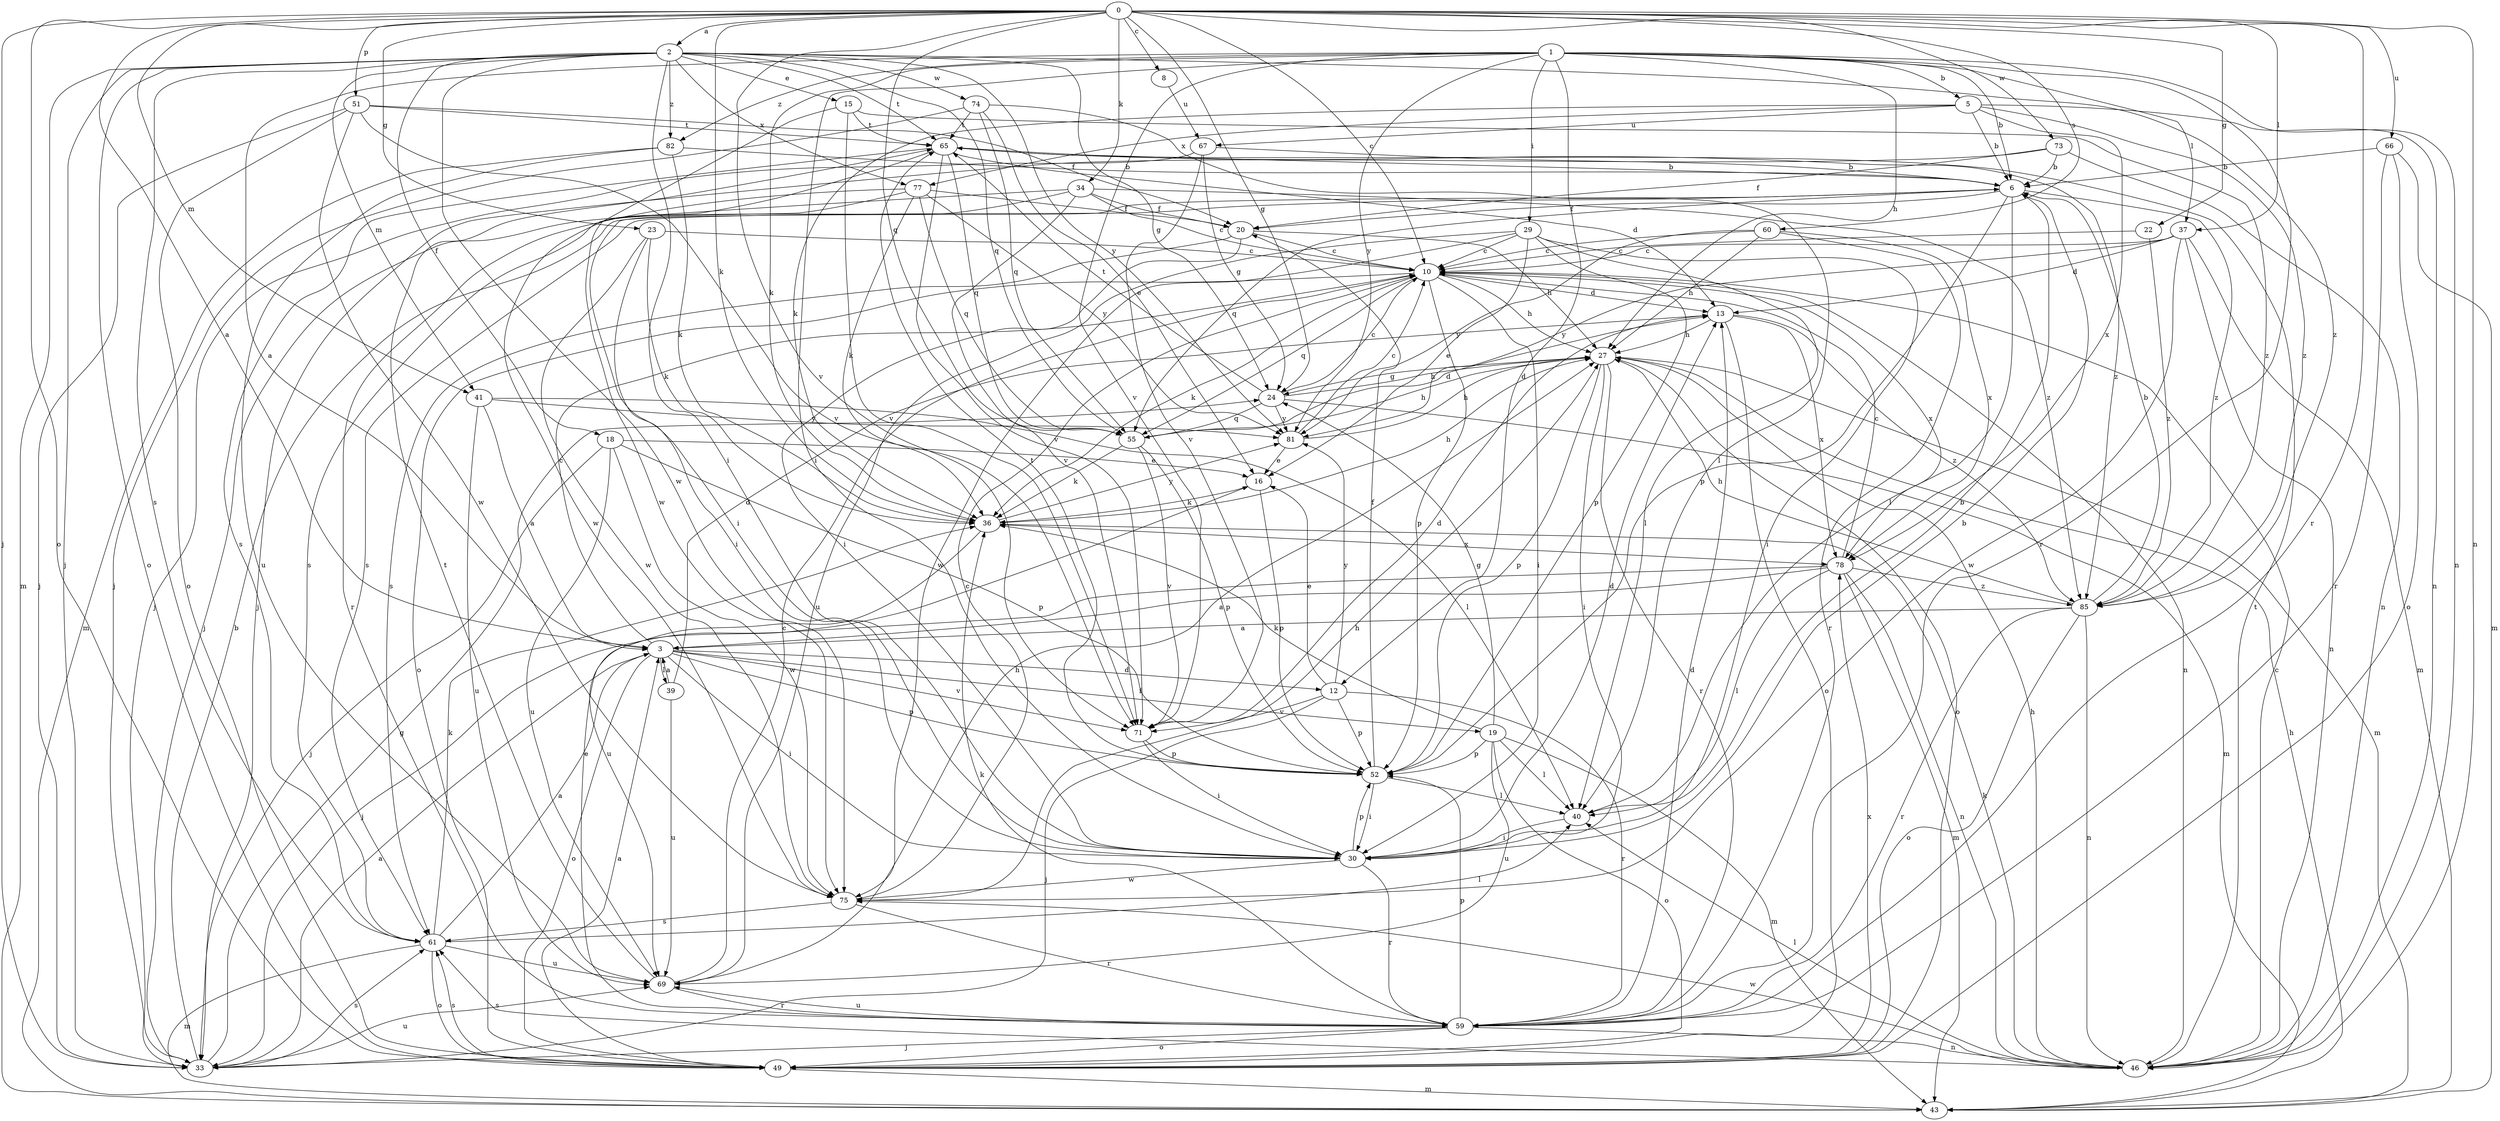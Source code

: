 strict digraph  {
0;
1;
2;
3;
5;
6;
8;
10;
12;
13;
15;
16;
18;
19;
20;
22;
23;
24;
27;
29;
30;
33;
34;
36;
37;
39;
40;
41;
43;
46;
49;
51;
52;
55;
59;
60;
61;
65;
66;
67;
69;
71;
73;
74;
75;
77;
78;
81;
82;
85;
0 -> 2  [label=a];
0 -> 3  [label=a];
0 -> 8  [label=c];
0 -> 10  [label=c];
0 -> 22  [label=g];
0 -> 23  [label=g];
0 -> 24  [label=g];
0 -> 33  [label=j];
0 -> 34  [label=k];
0 -> 36  [label=k];
0 -> 37  [label=l];
0 -> 41  [label=m];
0 -> 46  [label=n];
0 -> 49  [label=o];
0 -> 51  [label=p];
0 -> 55  [label=q];
0 -> 59  [label=r];
0 -> 60  [label=s];
0 -> 66  [label=u];
0 -> 71  [label=v];
0 -> 73  [label=w];
1 -> 3  [label=a];
1 -> 5  [label=b];
1 -> 6  [label=b];
1 -> 12  [label=d];
1 -> 27  [label=h];
1 -> 29  [label=i];
1 -> 30  [label=i];
1 -> 36  [label=k];
1 -> 37  [label=l];
1 -> 46  [label=n];
1 -> 59  [label=r];
1 -> 71  [label=v];
1 -> 81  [label=y];
1 -> 82  [label=z];
2 -> 15  [label=e];
2 -> 18  [label=f];
2 -> 24  [label=g];
2 -> 30  [label=i];
2 -> 33  [label=j];
2 -> 41  [label=m];
2 -> 43  [label=m];
2 -> 49  [label=o];
2 -> 55  [label=q];
2 -> 61  [label=s];
2 -> 65  [label=t];
2 -> 74  [label=w];
2 -> 75  [label=w];
2 -> 77  [label=x];
2 -> 81  [label=y];
2 -> 82  [label=z];
2 -> 85  [label=z];
3 -> 10  [label=c];
3 -> 12  [label=d];
3 -> 19  [label=f];
3 -> 30  [label=i];
3 -> 39  [label=l];
3 -> 49  [label=o];
3 -> 52  [label=p];
3 -> 71  [label=v];
5 -> 6  [label=b];
5 -> 36  [label=k];
5 -> 46  [label=n];
5 -> 67  [label=u];
5 -> 77  [label=x];
5 -> 78  [label=x];
5 -> 85  [label=z];
6 -> 20  [label=f];
6 -> 40  [label=l];
6 -> 52  [label=p];
6 -> 55  [label=q];
6 -> 61  [label=s];
6 -> 85  [label=z];
8 -> 67  [label=u];
10 -> 13  [label=d];
10 -> 27  [label=h];
10 -> 30  [label=i];
10 -> 36  [label=k];
10 -> 46  [label=n];
10 -> 49  [label=o];
10 -> 52  [label=p];
10 -> 55  [label=q];
10 -> 78  [label=x];
12 -> 16  [label=e];
12 -> 33  [label=j];
12 -> 52  [label=p];
12 -> 59  [label=r];
12 -> 71  [label=v];
12 -> 81  [label=y];
13 -> 27  [label=h];
13 -> 49  [label=o];
13 -> 78  [label=x];
13 -> 85  [label=z];
15 -> 65  [label=t];
15 -> 71  [label=v];
15 -> 75  [label=w];
15 -> 85  [label=z];
16 -> 36  [label=k];
16 -> 52  [label=p];
18 -> 16  [label=e];
18 -> 33  [label=j];
18 -> 52  [label=p];
18 -> 69  [label=u];
18 -> 75  [label=w];
19 -> 24  [label=g];
19 -> 36  [label=k];
19 -> 40  [label=l];
19 -> 43  [label=m];
19 -> 49  [label=o];
19 -> 52  [label=p];
19 -> 69  [label=u];
20 -> 10  [label=c];
20 -> 27  [label=h];
20 -> 30  [label=i];
20 -> 61  [label=s];
22 -> 10  [label=c];
22 -> 85  [label=z];
23 -> 10  [label=c];
23 -> 30  [label=i];
23 -> 36  [label=k];
23 -> 75  [label=w];
24 -> 10  [label=c];
24 -> 27  [label=h];
24 -> 43  [label=m];
24 -> 55  [label=q];
24 -> 65  [label=t];
24 -> 81  [label=y];
27 -> 24  [label=g];
27 -> 30  [label=i];
27 -> 43  [label=m];
27 -> 49  [label=o];
27 -> 52  [label=p];
27 -> 59  [label=r];
29 -> 10  [label=c];
29 -> 16  [label=e];
29 -> 30  [label=i];
29 -> 40  [label=l];
29 -> 52  [label=p];
29 -> 69  [label=u];
29 -> 75  [label=w];
30 -> 6  [label=b];
30 -> 13  [label=d];
30 -> 52  [label=p];
30 -> 59  [label=r];
30 -> 75  [label=w];
33 -> 3  [label=a];
33 -> 6  [label=b];
33 -> 24  [label=g];
33 -> 61  [label=s];
33 -> 69  [label=u];
34 -> 10  [label=c];
34 -> 20  [label=f];
34 -> 33  [label=j];
34 -> 61  [label=s];
34 -> 71  [label=v];
34 -> 85  [label=z];
36 -> 27  [label=h];
36 -> 69  [label=u];
36 -> 78  [label=x];
36 -> 81  [label=y];
37 -> 10  [label=c];
37 -> 13  [label=d];
37 -> 43  [label=m];
37 -> 46  [label=n];
37 -> 75  [label=w];
37 -> 81  [label=y];
39 -> 3  [label=a];
39 -> 13  [label=d];
39 -> 69  [label=u];
40 -> 6  [label=b];
40 -> 30  [label=i];
41 -> 3  [label=a];
41 -> 40  [label=l];
41 -> 69  [label=u];
41 -> 81  [label=y];
43 -> 27  [label=h];
46 -> 10  [label=c];
46 -> 27  [label=h];
46 -> 36  [label=k];
46 -> 40  [label=l];
46 -> 61  [label=s];
46 -> 65  [label=t];
46 -> 75  [label=w];
49 -> 3  [label=a];
49 -> 43  [label=m];
49 -> 61  [label=s];
49 -> 78  [label=x];
51 -> 20  [label=f];
51 -> 33  [label=j];
51 -> 49  [label=o];
51 -> 65  [label=t];
51 -> 71  [label=v];
51 -> 75  [label=w];
52 -> 20  [label=f];
52 -> 30  [label=i];
52 -> 40  [label=l];
52 -> 65  [label=t];
55 -> 13  [label=d];
55 -> 27  [label=h];
55 -> 36  [label=k];
55 -> 52  [label=p];
55 -> 71  [label=v];
59 -> 13  [label=d];
59 -> 16  [label=e];
59 -> 33  [label=j];
59 -> 36  [label=k];
59 -> 46  [label=n];
59 -> 49  [label=o];
59 -> 52  [label=p];
59 -> 69  [label=u];
60 -> 10  [label=c];
60 -> 27  [label=h];
60 -> 59  [label=r];
60 -> 78  [label=x];
60 -> 81  [label=y];
61 -> 3  [label=a];
61 -> 36  [label=k];
61 -> 40  [label=l];
61 -> 43  [label=m];
61 -> 49  [label=o];
61 -> 69  [label=u];
65 -> 6  [label=b];
65 -> 13  [label=d];
65 -> 55  [label=q];
65 -> 61  [label=s];
65 -> 71  [label=v];
65 -> 75  [label=w];
65 -> 85  [label=z];
66 -> 6  [label=b];
66 -> 43  [label=m];
66 -> 49  [label=o];
66 -> 59  [label=r];
67 -> 6  [label=b];
67 -> 24  [label=g];
67 -> 33  [label=j];
67 -> 71  [label=v];
69 -> 10  [label=c];
69 -> 27  [label=h];
69 -> 59  [label=r];
69 -> 65  [label=t];
71 -> 13  [label=d];
71 -> 30  [label=i];
71 -> 52  [label=p];
73 -> 6  [label=b];
73 -> 20  [label=f];
73 -> 33  [label=j];
73 -> 46  [label=n];
74 -> 16  [label=e];
74 -> 33  [label=j];
74 -> 40  [label=l];
74 -> 55  [label=q];
74 -> 65  [label=t];
75 -> 10  [label=c];
75 -> 27  [label=h];
75 -> 59  [label=r];
75 -> 61  [label=s];
77 -> 20  [label=f];
77 -> 30  [label=i];
77 -> 36  [label=k];
77 -> 55  [label=q];
77 -> 59  [label=r];
77 -> 81  [label=y];
78 -> 3  [label=a];
78 -> 10  [label=c];
78 -> 33  [label=j];
78 -> 40  [label=l];
78 -> 43  [label=m];
78 -> 46  [label=n];
78 -> 85  [label=z];
81 -> 10  [label=c];
81 -> 16  [label=e];
81 -> 27  [label=h];
82 -> 6  [label=b];
82 -> 36  [label=k];
82 -> 43  [label=m];
82 -> 69  [label=u];
85 -> 3  [label=a];
85 -> 6  [label=b];
85 -> 27  [label=h];
85 -> 46  [label=n];
85 -> 49  [label=o];
85 -> 59  [label=r];
}
